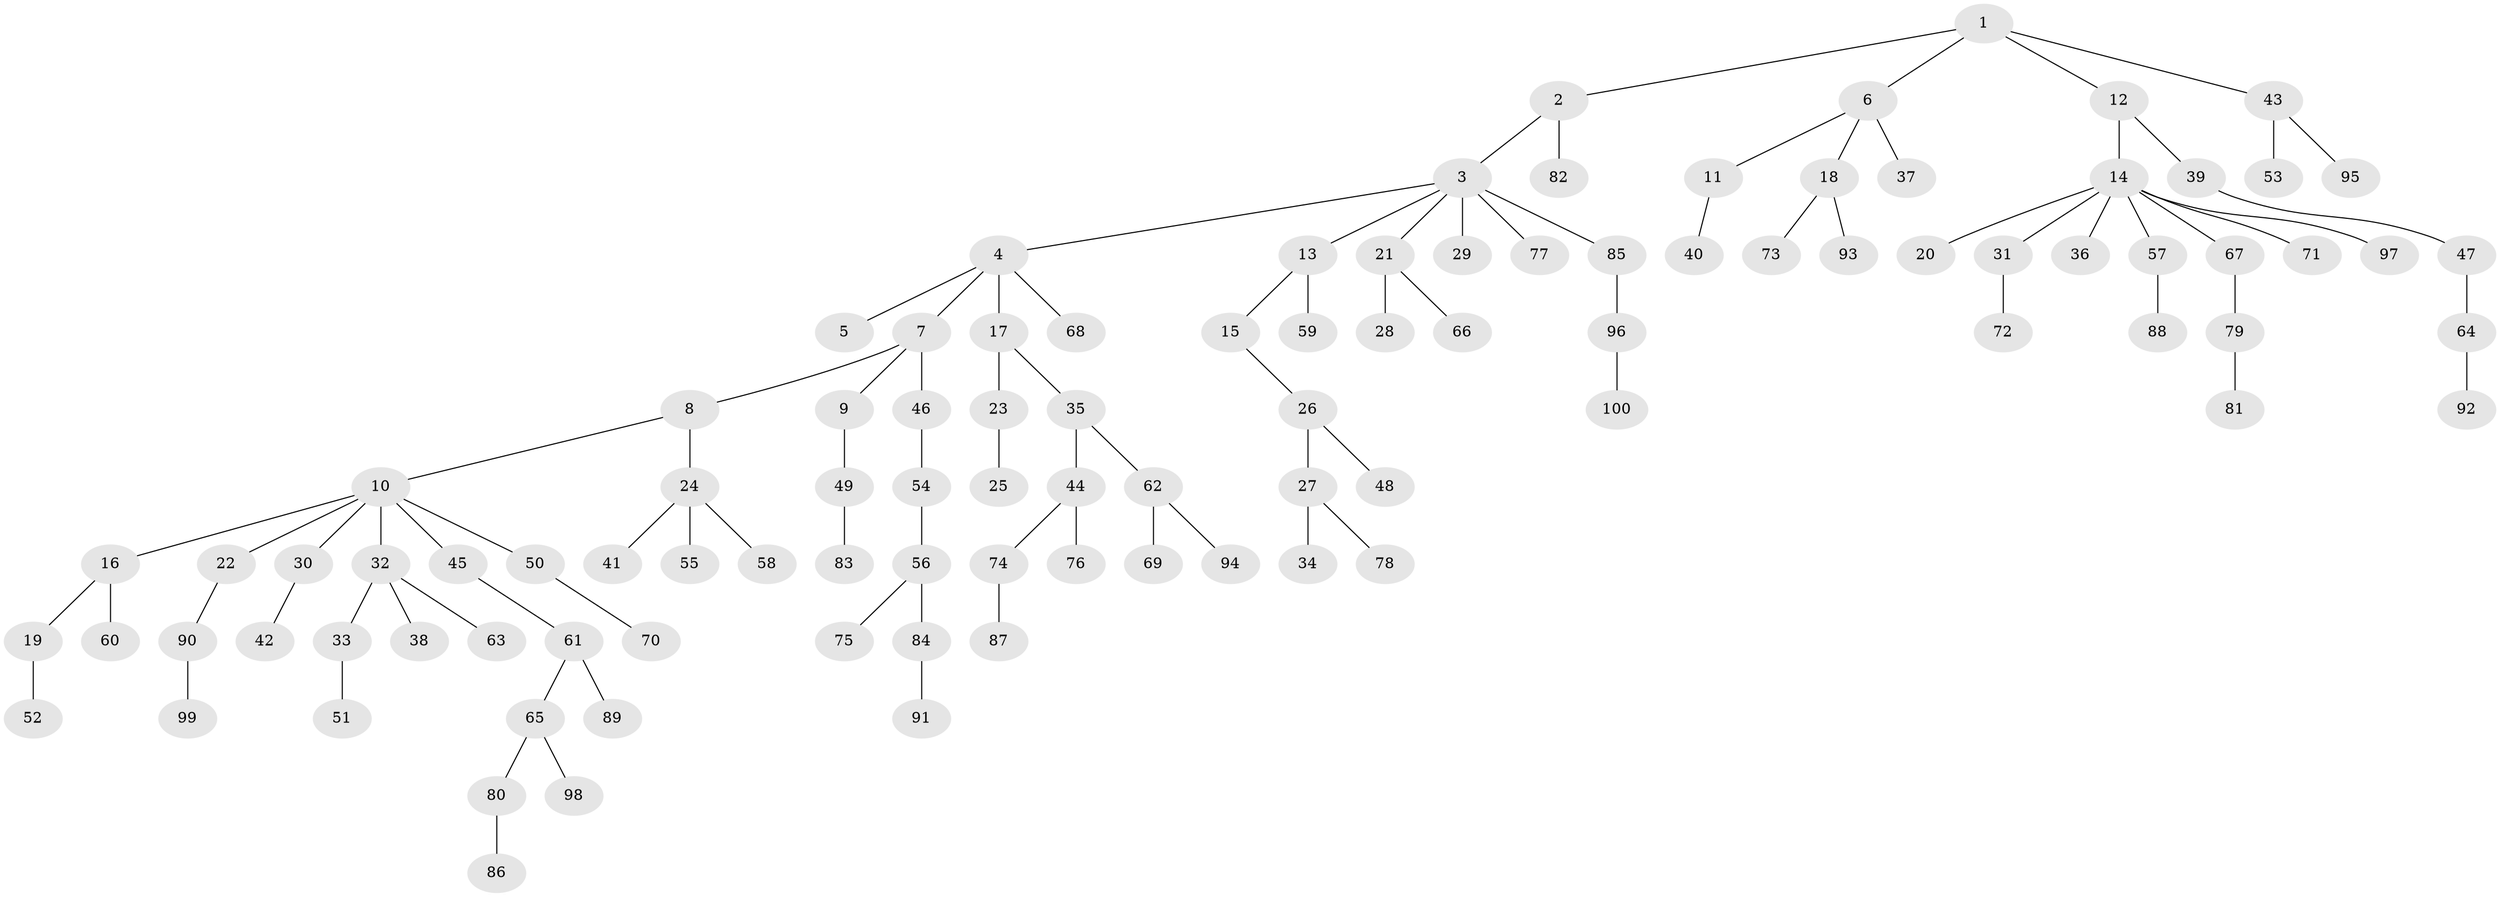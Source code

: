 // Generated by graph-tools (version 1.1) at 2025/38/02/21/25 10:38:55]
// undirected, 100 vertices, 99 edges
graph export_dot {
graph [start="1"]
  node [color=gray90,style=filled];
  1;
  2;
  3;
  4;
  5;
  6;
  7;
  8;
  9;
  10;
  11;
  12;
  13;
  14;
  15;
  16;
  17;
  18;
  19;
  20;
  21;
  22;
  23;
  24;
  25;
  26;
  27;
  28;
  29;
  30;
  31;
  32;
  33;
  34;
  35;
  36;
  37;
  38;
  39;
  40;
  41;
  42;
  43;
  44;
  45;
  46;
  47;
  48;
  49;
  50;
  51;
  52;
  53;
  54;
  55;
  56;
  57;
  58;
  59;
  60;
  61;
  62;
  63;
  64;
  65;
  66;
  67;
  68;
  69;
  70;
  71;
  72;
  73;
  74;
  75;
  76;
  77;
  78;
  79;
  80;
  81;
  82;
  83;
  84;
  85;
  86;
  87;
  88;
  89;
  90;
  91;
  92;
  93;
  94;
  95;
  96;
  97;
  98;
  99;
  100;
  1 -- 2;
  1 -- 6;
  1 -- 12;
  1 -- 43;
  2 -- 3;
  2 -- 82;
  3 -- 4;
  3 -- 13;
  3 -- 21;
  3 -- 29;
  3 -- 77;
  3 -- 85;
  4 -- 5;
  4 -- 7;
  4 -- 17;
  4 -- 68;
  6 -- 11;
  6 -- 18;
  6 -- 37;
  7 -- 8;
  7 -- 9;
  7 -- 46;
  8 -- 10;
  8 -- 24;
  9 -- 49;
  10 -- 16;
  10 -- 22;
  10 -- 30;
  10 -- 32;
  10 -- 45;
  10 -- 50;
  11 -- 40;
  12 -- 14;
  12 -- 39;
  13 -- 15;
  13 -- 59;
  14 -- 20;
  14 -- 31;
  14 -- 36;
  14 -- 57;
  14 -- 67;
  14 -- 71;
  14 -- 97;
  15 -- 26;
  16 -- 19;
  16 -- 60;
  17 -- 23;
  17 -- 35;
  18 -- 73;
  18 -- 93;
  19 -- 52;
  21 -- 28;
  21 -- 66;
  22 -- 90;
  23 -- 25;
  24 -- 41;
  24 -- 55;
  24 -- 58;
  26 -- 27;
  26 -- 48;
  27 -- 34;
  27 -- 78;
  30 -- 42;
  31 -- 72;
  32 -- 33;
  32 -- 38;
  32 -- 63;
  33 -- 51;
  35 -- 44;
  35 -- 62;
  39 -- 47;
  43 -- 53;
  43 -- 95;
  44 -- 74;
  44 -- 76;
  45 -- 61;
  46 -- 54;
  47 -- 64;
  49 -- 83;
  50 -- 70;
  54 -- 56;
  56 -- 75;
  56 -- 84;
  57 -- 88;
  61 -- 65;
  61 -- 89;
  62 -- 69;
  62 -- 94;
  64 -- 92;
  65 -- 80;
  65 -- 98;
  67 -- 79;
  74 -- 87;
  79 -- 81;
  80 -- 86;
  84 -- 91;
  85 -- 96;
  90 -- 99;
  96 -- 100;
}
